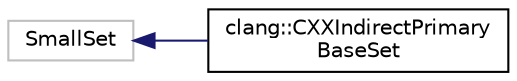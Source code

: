 digraph "Graphical Class Hierarchy"
{
 // LATEX_PDF_SIZE
  bgcolor="transparent";
  edge [fontname="Helvetica",fontsize="10",labelfontname="Helvetica",labelfontsize="10"];
  node [fontname="Helvetica",fontsize="10",shape=record];
  rankdir="LR";
  Node1563 [label="SmallSet",height=0.2,width=0.4,color="grey75",tooltip=" "];
  Node1563 -> Node0 [dir="back",color="midnightblue",fontsize="10",style="solid",fontname="Helvetica"];
  Node0 [label="clang::CXXIndirectPrimary\lBaseSet",height=0.2,width=0.4,color="black",URL="$classclang_1_1CXXIndirectPrimaryBaseSet.html",tooltip="A set of all the primary bases for a class."];
}
